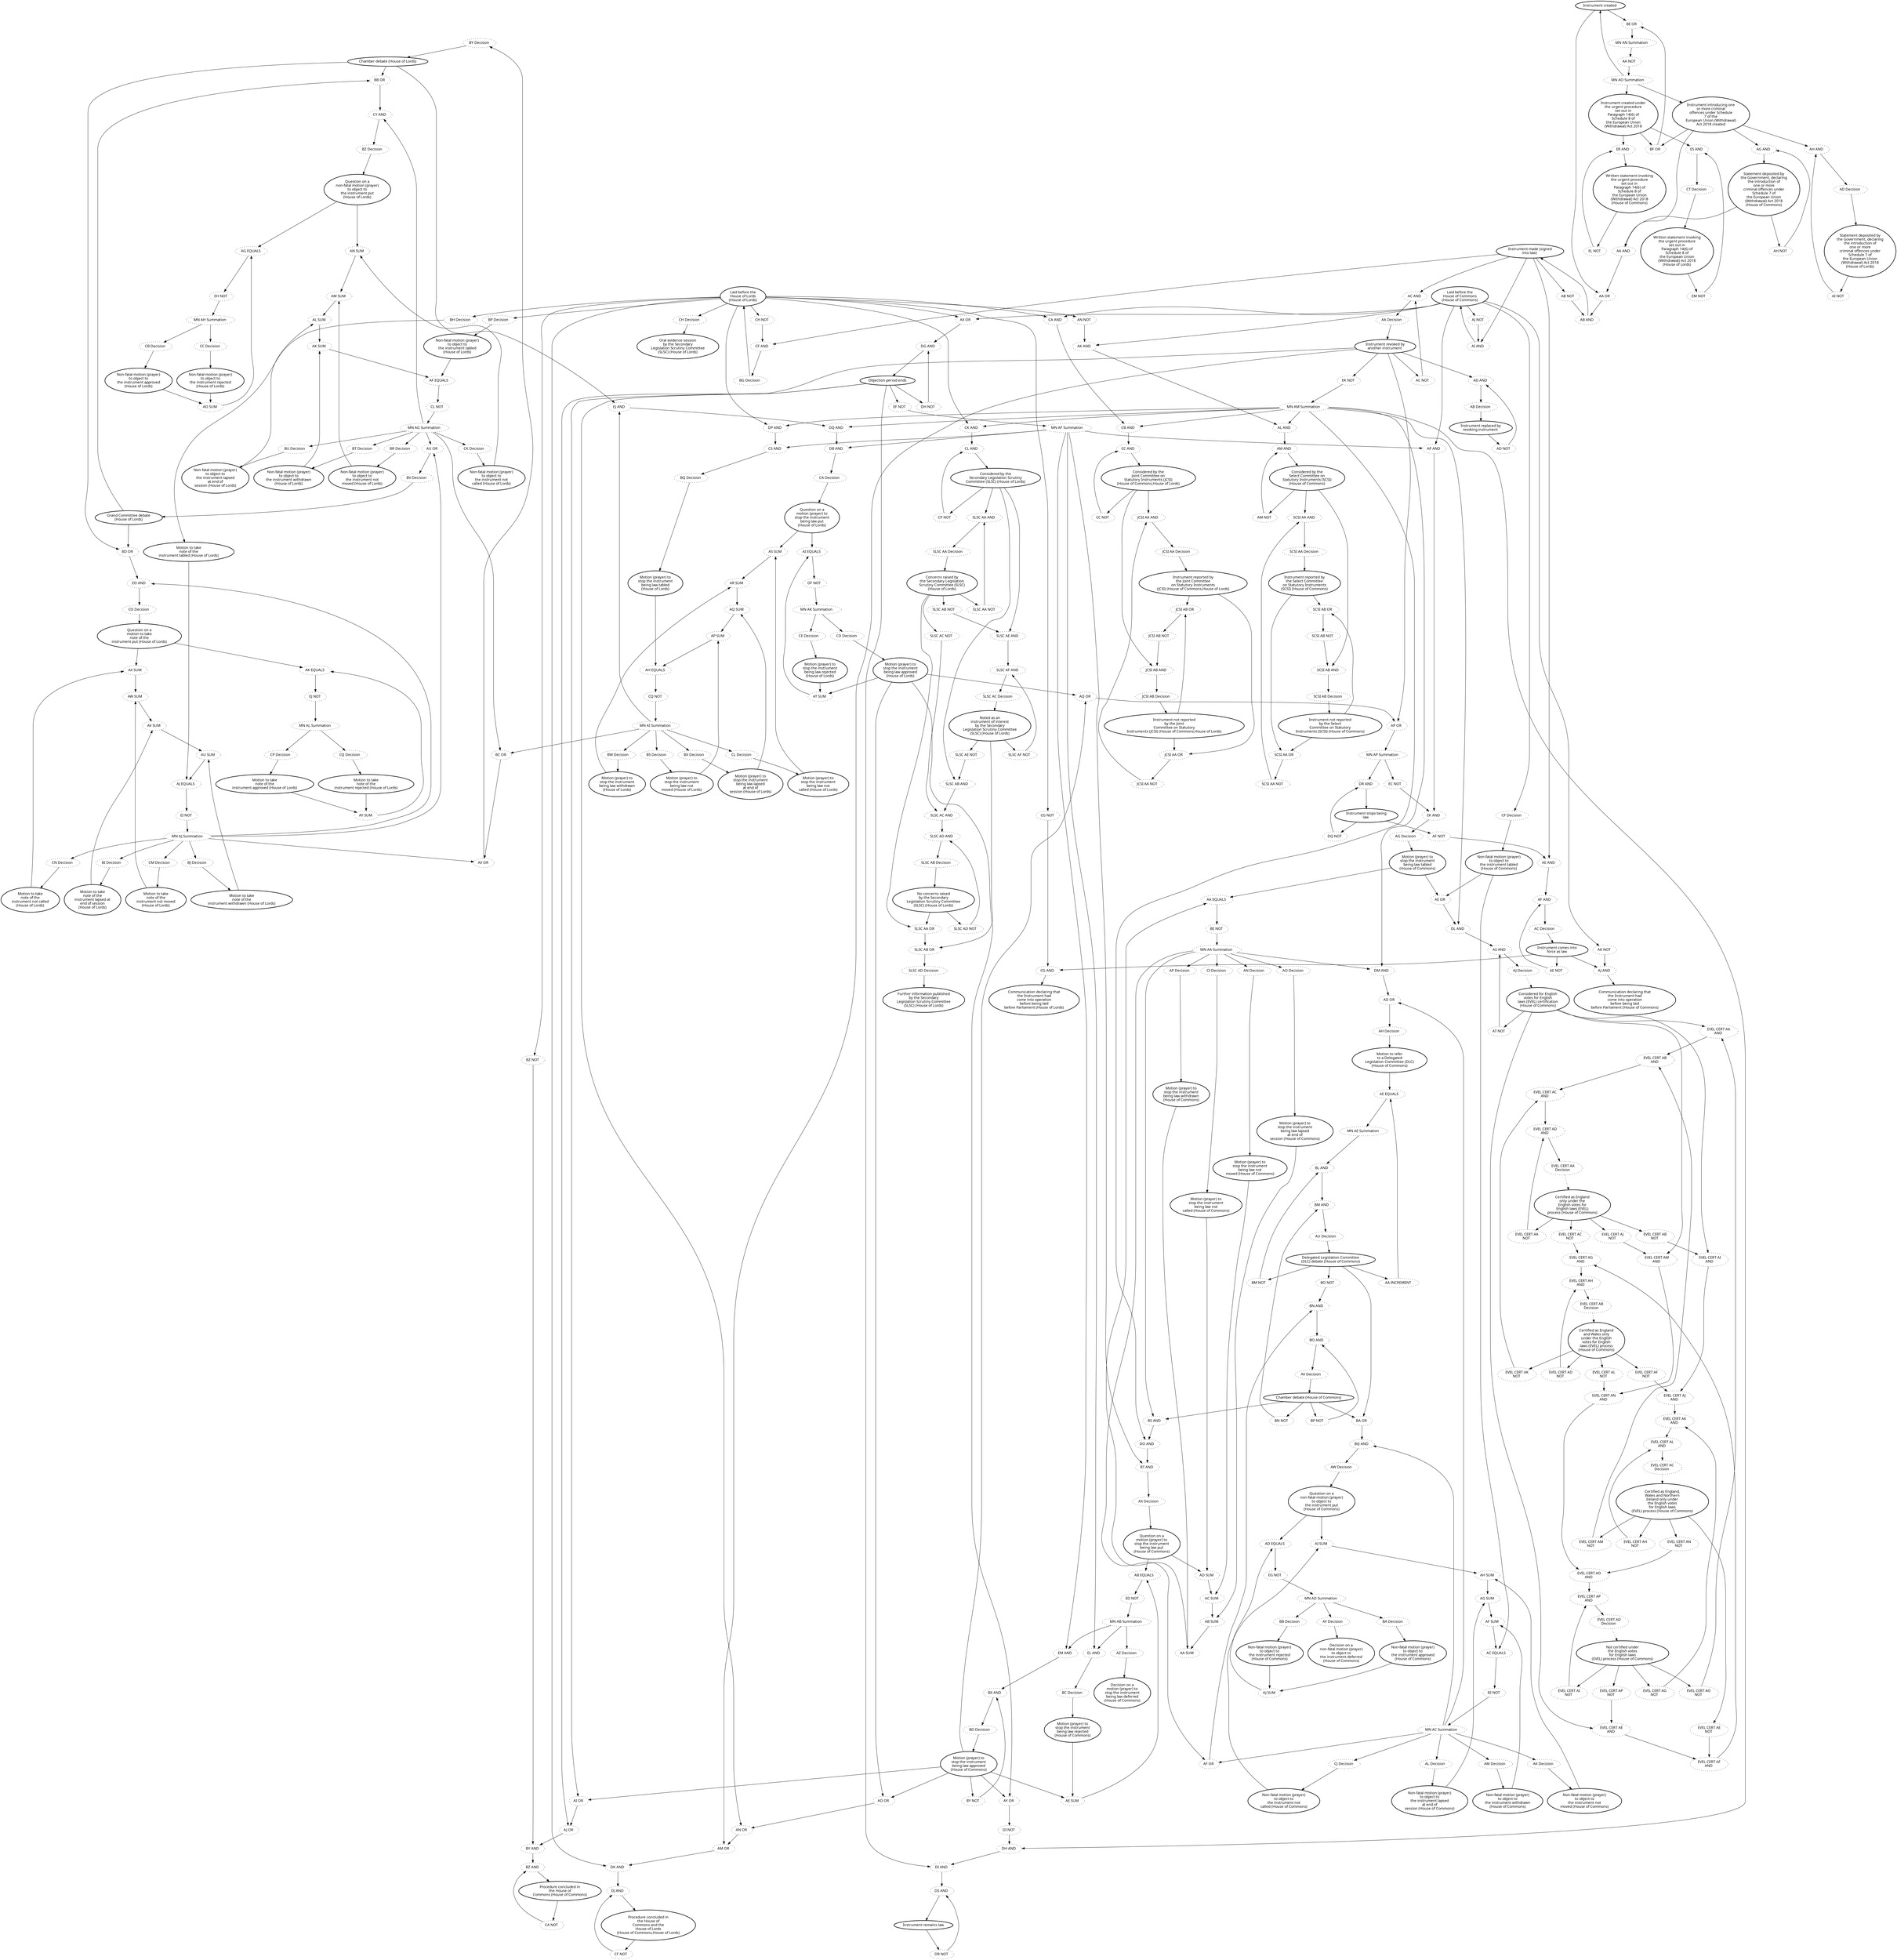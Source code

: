 digraph{graph[fontname="calibri"];node[fontname="calibri"];edge[fontname="calibri"];edge [style=solid, color=black];"531"->"2"[label=""];edge[style=solid, color=black];edge [style=solid, color=black];"307"->"4"[label=""];edge[style=solid, color=black];edge [style=solid, color=black];"522"->"5"[label=""];edge[style=solid, color=black];edge [style=solid, color=black];"321"->"6"[label=""];edge[style=solid, color=black];edge [style=solid, color=black];"535"->"7"[label=""];edge[style=solid, color=black];edge [style=solid, color=black];"368"->"8"[label=""];edge[style=solid, color=black];edge [style=solid, color=black];"294"->"9"[label=""];edge[style=solid, color=black];edge [style=solid, color=black];"323"->"10"[label=""];edge[style=solid, color=black];edge [style=solid, color=black];"513"->"12"[label=""];edge[style=solid, color=black];edge [style=solid, color=black];"536"->"13"[label=""];edge[style=solid, color=black];edge [style=solid, color=black];"1459"->"14"[label=""];edge[style=solid, color=black];edge [style=solid, color=black];"540"->"15"[label=""];edge[style=solid, color=black];edge [style=solid, color=black];"537"->"16"[label=""];edge[style=solid, color=black];edge [style=solid, color=black];"377"->"19"[label=""];edge[style=solid, color=black];edge [style=solid, color=black];"534"->"20"[label=""];edge[style=solid, color=black];edge [style=solid, color=black];"528"->"21"[label=""];edge[style=solid, color=black];edge [style=solid, color=black];"504"->"22"[label=""];edge[style=solid, color=black];edge [style=solid, color=black];"502"->"23"[label=""];edge[style=solid, color=black];edge [style=solid, color=black];"324"->"24"[label=""];edge[style=solid, color=black];edge [style=dotted, color=black];"490"->"34"[label=""];edge[style=solid, color=black];edge [style=solid, color=black];"510"->"35"[label=""];edge[style=solid, color=black];edge [style=solid, color=black];"509"->"37"[label=""];edge[style=solid, color=black];edge [style=solid, color=black];"501"->"38"[label=""];edge[style=solid, color=black];edge [style=solid, color=black];"526"->"41"[label=""];edge[style=solid, color=black];edge [style=solid, color=black];"573"->"44"[label=""];edge[style=solid, color=black];edge [style=solid, color=black];"523"->"47"[label=""];edge[style=solid, color=black];edge [style=solid, color=black];"532"->"48"[label=""];edge[style=solid, color=black];edge [style=solid, color=black];"533"->"52"[label=""];edge[style=solid, color=black];edge [style=solid, color=black];"544"->"57"[label=""];edge[style=solid, color=black];edge [style=solid, color=black];"398"->"64"[label=""];edge[style=solid, color=black];edge [style=dotted, color=black];"657"->"68"[label=""];edge[style=solid, color=black];edge [style=solid, color=black];"616"->"69"[label=""];edge[style=solid, color=black];edge [style=solid, color=black];"617"->"70"[label=""];edge[style=solid, color=black];edge [style=solid, color=black];"607"->"72"[label=""];edge[style=solid, color=black];edge [style=dotted, color=black];"658"->"74"[label=""];edge[style=solid, color=black];edge [style=dotted, color=black];"659"->"75"[label=""];edge[style=solid, color=black];edge [style=solid, color=black];"496"->"76"[label=""];edge[style=solid, color=black];edge [style=solid, color=black];"503"->"77"[label=""];edge[style=solid, color=black];edge [style=solid, color=black];"625"->"79"[label=""];edge[style=solid, color=black];edge [style=solid, color=black];"529"->"82"[label=""];edge[style=solid, color=black];edge [style=solid, color=black];"493"->"83"[label=""];edge[style=solid, color=black];edge [style=solid, color=black];"606"->"84"[label=""];edge[style=solid, color=black];edge [style=solid, color=black];"574"->"86"[label=""];edge[style=solid, color=black];edge [style=solid, color=black];"507"->"90"[label=""];edge[style=solid, color=black];edge [style=solid, color=black];"624"->"92"[label=""];edge[style=solid, color=black];edge [style=dotted, color=black];"660"->"94"[label=""];edge[style=solid, color=black];edge [style=solid, color=black];"508"->"95"[label=""];edge[style=solid, color=black];edge [style=solid, color=black];"365"->"110"[label=""];edge[style=solid, color=black];edge [style=solid, color=black];"401"->"111"[label=""];edge[style=solid, color=black];edge [style=solid, color=black];"608"->"143"[label=""];edge[style=solid, color=black];edge [style=solid, color=black];"506"->"166"[label=""];edge[style=solid, color=black];edge [style=solid, color=black];"491"->"183"[label=""];edge[style=solid, color=black];edge [style=solid, color=black];"524"->"185"[label=""];edge[style=solid, color=black];edge [style=solid, color=black];"494"->"186"[label=""];edge[style=solid, color=black];edge [style=solid, color=black];"525"->"187"[label=""];edge[style=solid, color=black];edge [style=solid, color=black];"514"->"194"[label=""];edge[style=solid, color=black];edge [style=solid, color=black];"516"->"195"[label=""];edge[style=solid, color=black];edge [style=solid, color=black];"310"->"200"[label=""];edge[style=solid, color=black];edge [style=solid, color=black];"372"->"201"[label=""];edge[style=solid, color=black];edge [style=solid, color=black];"492"->"204"[label=""];edge[style=solid, color=black];edge [style=solid, color=black];"515"->"207"[label=""];edge[style=solid, color=black];edge [style=solid, color=black];"527"->"208"[label=""];edge[style=solid, color=black];edge [style=solid, color=black];"505"->"209"[label=""];edge[style=solid, color=black];edge [style=solid, color=black];"495"->"211"[label=""];edge[style=solid, color=black];edge [style=solid, color=black];"530"->"212"[label=""];edge[style=solid, color=black];edge [style=solid, color=black];"609"->"224"[label=""];edge[style=solid, color=black];edge [style=solid, color=black];"281"->"230"[label=""];edge[style=solid, color=black];edge [style=solid, color=black];"293"->"231"[label=""];edge[style=solid, color=black];edge [style=solid, color=black];"1459"->"233"[label=""];edge[style=solid, color=black];edge [style=solid, color=black];"300"->"234"[label=""];edge[style=solid, color=black];edge [style=solid, color=black];"298"->"235"[label=""];edge[style=solid, color=black];edge [style=solid, color=black];"283"->"281"[label=""];edge[style=solid, color=black];edge [style=solid, color=black];"230"->"282"[label=""];edge[style=solid, color=black];edge [style=solid, color=black];"15"->"283"[label=""];edge[style=solid, color=black];edge [style=solid, color=black];"282"->"283"[label=""];edge[style=solid, color=black];edge [style=solid, color=black];"231"->"284"[label=""];edge[style=solid, color=black];edge [style=solid, color=black];"14"->"285"[label=""];edge[style=solid, color=black];edge [style=solid, color=black];"538"->"285"[label=""];edge[style=solid, color=black];edge [style=solid, color=black];"230"->"287"[label=""];edge[style=solid, color=black];edge [style=solid, color=black];"284"->"287"[label=""];edge[style=solid, color=black];edge [style=solid, color=black];"15"->"288"[label=""];edge[style=solid, color=black];edge [style=solid, color=black];"292"->"288"[label=""];edge[style=solid, color=black];edge [style=solid, color=black];"9"->"289"[label=""];edge[style=solid, color=black];edge [style=solid, color=black];"1093"->"291"[label=""];edge[style=solid, color=black];edge [style=solid, color=black];"568"->"291"[label=""];edge[style=solid, color=black];edge [style=solid, color=black];"44"->"292"[label=""];edge[style=solid, color=black];edge [style=solid, color=black];"287"->"293"[label=""];edge[style=solid, color=black];edge [style=solid, color=black];"296"->"294"[label=""];edge[style=solid, color=black];edge [style=solid, color=black];"57"->"295"[label=""];edge[style=solid, color=black];edge [style=solid, color=black];"6"->"295"[label=""];edge[style=solid, color=black];edge [style=solid, color=black];"289"->"296"[label=""];edge[style=solid, color=black];edge [style=solid, color=black];"288"->"296"[label=""];edge[style=solid, color=black];edge [style=solid, color=black];"305"->"298"[label=""];edge[style=solid, color=black];edge [style=solid, color=black];"1102"->"299"[label=""];edge[style=solid, color=black];edge [style=solid, color=black];"4"->"299"[label=""];edge[style=solid, color=black];edge [style=solid, color=black];"233"->"300"[label=""];edge[style=solid, color=black];edge [style=solid, color=black];"301"->"300"[label=""];edge[style=solid, color=black];edge [style=solid, color=black];"234"->"301"[label=""];edge[style=solid, color=black];edge [style=solid, color=black];"1093"->"302"[label=""];edge[style=solid, color=black];edge [style=solid, color=black];"1090"->"302"[label=""];edge[style=solid, color=black];edge [style=solid, color=black];"233"->"305"[label=""];edge[style=solid, color=black];edge [style=solid, color=black];"306"->"305"[label=""];edge[style=solid, color=black];edge [style=solid, color=black];"235"->"306"[label=""];edge[style=solid, color=black];edge [style=solid, color=black];"15"->"307"[label=""];edge[style=solid, color=black];edge [style=solid, color=black];"308"->"307"[label=""];edge[style=solid, color=black];edge [style=solid, color=black];"4"->"308"[label=""];edge[style=solid, color=black];edge [style=solid, color=black];"9"->"310"[label=""];edge[style=solid, color=black];edge [style=solid, color=black];"311"->"310"[label=""];edge[style=solid, color=black];edge [style=solid, color=black];"4"->"311"[label=""];edge[style=solid, color=black];edge [style=solid, color=black];"64"->"312"[label=""];edge[style=solid, color=black];edge [style=solid, color=black];"35"->"312"[label=""];edge[style=solid, color=black];edge [style=solid, color=black];"230"->"313"[label=""];edge[style=solid, color=black];edge [style=solid, color=black];"312"->"313"[label=""];edge[style=solid, color=black];edge [style=solid, color=black];"4"->"314"[label=""];edge[style=solid, color=black];edge [style=solid, color=black];"325"->"314"[label=""];edge[style=solid, color=black];edge [style=solid, color=black];"1168"->"315"[label=""];edge[style=solid, color=black];edge [style=solid, color=black];"314"->"315"[label=""];edge[style=solid, color=black];edge [style=solid, color=black];"10"->"319"[label=""];edge[style=solid, color=black];edge [style=solid, color=black];"1085"->"321"[label=""];edge[style=solid, color=black];edge [style=solid, color=black];"230"->"322"[label=""];edge[style=solid, color=black];edge [style=solid, color=black];"417"->"322"[label=""];edge[style=solid, color=black];edge [style=solid, color=black];"315"->"323"[label=""];edge[style=solid, color=black];edge [style=solid, color=black];"319"->"323"[label=""];edge[style=solid, color=black];edge [style=solid, color=black];"291"->"324"[label=""];edge[style=solid, color=black];edge [style=solid, color=black];"12"->"325"[label=""];edge[style=solid, color=black];edge [style=solid, color=black];"409"->"331"[label=""];edge[style=solid, color=black];edge [style=solid, color=black];"543"->"331"[label=""];edge[style=solid, color=black];edge [style=solid, color=black];"1101"->"351"[label=""];edge[style=solid, color=black];edge [style=solid, color=black];"440"->"351"[label=""];edge[style=solid, color=black];edge [style=solid, color=black];"351"->"352"[label=""];edge[style=solid, color=black];edge [style=solid, color=black];"441"->"352"[label=""];edge[style=solid, color=black];edge [style=solid, color=black];"302"->"353"[label=""];edge[style=solid, color=black];edge [style=solid, color=black];"442"->"353"[label=""];edge[style=solid, color=black];edge [style=solid, color=black];"353"->"354"[label=""];edge[style=solid, color=black];edge [style=solid, color=black];"443"->"354"[label=""];edge[style=solid, color=black];edge [style=solid, color=black];"1093"->"356"[label=""];edge[style=solid, color=black];edge [style=solid, color=black];"588"->"356"[label=""];edge[style=solid, color=black];edge [style=solid, color=black];"23"->"358"[label=""];edge[style=solid, color=black];edge [style=solid, color=black];"1090"->"358"[label=""];edge[style=solid, color=black];edge [style=solid, color=black];"1102"->"359"[label=""];edge[style=solid, color=black];edge [style=solid, color=black];"570"->"359"[label=""];edge[style=solid, color=black];edge [style=solid, color=black];"452"->"363"[label=""];edge[style=solid, color=black];edge [style=solid, color=black];"1097"->"363"[label=""];edge[style=solid, color=black];edge [style=solid, color=black];"313"->"364"[label=""];edge[style=solid, color=black];edge [style=solid, color=black];"453"->"364"[label=""];edge[style=solid, color=black];edge [style=solid, color=black];"364"->"365"[label=""];edge[style=solid, color=black];edge [style=solid, color=black];"454"->"365"[label=""];edge[style=solid, color=black];edge [style=solid, color=black];"4"->"366"[label=""];edge[style=solid, color=black];edge [style=solid, color=black];"12"->"366"[label=""];edge[style=solid, color=black];edge [style=solid, color=black];"1168"->"367"[label=""];edge[style=solid, color=black];edge [style=solid, color=black];"366"->"367"[label=""];edge[style=solid, color=black];edge [style=solid, color=black];"367"->"368"[label=""];edge[style=solid, color=black];edge [style=solid, color=black];"456"->"368"[label=""];edge[style=solid, color=black];edge [style=solid, color=black];"15"->"371"[label=""];edge[style=solid, color=black];edge [style=solid, color=black];"461"->"371"[label=""];edge[style=solid, color=black];edge [style=solid, color=black];"9"->"372"[label=""];edge[style=solid, color=black];edge [style=solid, color=black];"460"->"372"[label=""];edge[style=solid, color=black];edge [style=solid, color=black];"1168"->"376"[label=""];edge[style=solid, color=black];edge [style=solid, color=black];"12"->"376"[label=""];edge[style=solid, color=black];edge [style=solid, color=black];"376"->"377"[label=""];edge[style=solid, color=black];edge [style=solid, color=black];"469"->"377"[label=""];edge[style=solid, color=black];edge [style=solid, color=black];"1102"->"384"[label=""];edge[style=solid, color=black];edge [style=solid, color=black];"571"->"384"[label=""];edge[style=solid, color=black];edge [style=solid, color=black];"590"->"390"[label=""];edge[style=solid, color=black];edge [style=solid, color=black];"1103"->"390"[label=""];edge[style=solid, color=black];edge [style=solid, color=black];"572"->"393"[label=""];edge[style=solid, color=black];edge [style=solid, color=black];"1102"->"393"[label=""];edge[style=solid, color=black];edge [style=solid, color=black];"427"->"398"[label=""];edge[style=solid, color=black];edge [style=solid, color=black];"486"->"398"[label=""];edge[style=solid, color=black];edge [style=solid, color=black];"1168"->"399"[label=""];edge[style=solid, color=black];edge [style=solid, color=black];"487"->"399"[label=""];edge[style=solid, color=black];edge [style=solid, color=black];"64"->"400"[label=""];edge[style=solid, color=black];edge [style=solid, color=black];"399"->"400"[label=""];edge[style=solid, color=black];edge [style=solid, color=black];"402"->"401"[label=""];edge[style=solid, color=black];edge [style=solid, color=black];"459"->"401"[label=""];edge[style=solid, color=black];edge [style=solid, color=black];"322"->"402"[label=""];edge[style=solid, color=black];edge [style=solid, color=black];"12"->"402"[label=""];edge[style=solid, color=black];edge [style=solid, color=black];"34"->"409"[label=""];edge[style=solid, color=black];edge [style=solid, color=black];"64"->"417"[label=""];edge[style=solid, color=black];edge [style=solid, color=black];"418"->"417"[label=""];edge[style=solid, color=black];edge [style=solid, color=black];"35"->"418"[label=""];edge[style=solid, color=black];edge [style=solid, color=black];"13"->"418"[label=""];edge[style=solid, color=black];edge [style=solid, color=black];"230"->"419"[label=""];edge[style=solid, color=black];edge [style=solid, color=black];"420"->"419"[label=""];edge[style=solid, color=black];edge [style=solid, color=black];"13"->"420"[label=""];edge[style=solid, color=black];edge [style=solid, color=black];"35"->"420"[label=""];edge[style=solid, color=black];edge [style=solid, color=black];"1103"->"424"[label=""];edge[style=solid, color=black];edge [style=solid, color=black];"1109"->"424"[label=""];edge[style=solid, color=black];edge [style=solid, color=black];"678"->"425"[label=""];edge[style=solid, color=black];edge [style=solid, color=black];"1109"->"425"[label=""];edge[style=solid, color=black];edge [style=solid, color=black];"4"->"427"[label=""];edge[style=solid, color=black];edge [style=solid, color=black];"12"->"427"[label=""];edge[style=solid, color=black];edge [style=solid, color=black];"13"->"428"[label=""];edge[style=solid, color=black];edge [style=solid, color=black];"35"->"428"[label=""];edge[style=solid, color=black];edge [style=solid, color=black];"1044"->"432"[label=""];edge[style=solid, color=black];edge [style=solid, color=black];"38"->"440"[label=""];edge[style=solid, color=black];edge [style=solid, color=black];"23"->"441"[label=""];edge[style=solid, color=black];edge [style=solid, color=black];"38"->"442"[label=""];edge[style=solid, color=black];edge [style=solid, color=black];"23"->"443"[label=""];edge[style=solid, color=black];edge [style=solid, color=black];"35"->"452"[label=""];edge[style=solid, color=black];edge [style=solid, color=black];"12"->"453"[label=""];edge[style=solid, color=black];edge [style=solid, color=black];"110"->"454"[label=""];edge[style=solid, color=black];edge [style=solid, color=black];"8"->"456"[label=""];edge[style=solid, color=black];edge [style=solid, color=black];"111"->"459"[label=""];edge[style=solid, color=black];edge [style=solid, color=black];"12"->"460"[label=""];edge[style=solid, color=black];edge [style=solid, color=black];"12"->"461"[label=""];edge[style=solid, color=black];edge [style=solid, color=black];"1049"->"465"[label=""];edge[style=solid, color=black];edge [style=solid, color=black];"19"->"469"[label=""];edge[style=solid, color=black];edge [style=solid, color=black];"1051"->"470"[label=""];edge[style=solid, color=black];edge [style=solid, color=black];"1052"->"484"[label=""];edge[style=solid, color=black];edge [style=solid, color=black];"64"->"486"[label=""];edge[style=solid, color=black];edge [style=solid, color=black];"428"->"487"[label=""];edge[style=solid, color=black];edge [style=solid, color=black];"331"->"490"[label=""];edge[style=solid, color=black];edge [style=solid, color=black];"1093"->"491"[label=""];edge[style=solid, color=black];edge [style=solid, color=black];"1093"->"492"[label=""];edge[style=solid, color=black];edge [style=solid, color=black];"1093"->"493"[label=""];edge[style=solid, color=black];edge [style=solid, color=black];"1090"->"494"[label=""];edge[style=solid, color=black];edge [style=solid, color=black];"1090"->"495"[label=""];edge[style=solid, color=black];edge [style=solid, color=black];"1090"->"496"[label=""];edge[style=solid, color=black];edge [style=solid, color=black];"352"->"501"[label=""];edge[style=solid, color=black];edge [style=solid, color=black];"354"->"502"[label=""];edge[style=solid, color=black];edge [style=solid, color=black];"356"->"503"[label=""];edge[style=solid, color=black];edge [style=solid, color=black];"359"->"504"[label=""];edge[style=solid, color=black];edge [style=solid, color=black];"1099"->"505"[label=""];edge[style=solid, color=black];edge [style=solid, color=black];"1091"->"506"[label=""];edge[style=solid, color=black];edge [style=solid, color=black];"1099"->"507"[label=""];edge[style=solid, color=black];edge [style=solid, color=black];"1099"->"508"[label=""];edge[style=solid, color=black];edge [style=solid, color=black];"1096"->"509"[label=""];edge[style=solid, color=black];edge [style=solid, color=black];"363"->"510"[label=""];edge[style=solid, color=black];edge [style=solid, color=black];"371"->"513"[label=""];edge[style=solid, color=black];edge [style=solid, color=black];"12"->"514"[label=""];edge[style=solid, color=black];edge [style=solid, color=black];"1109"->"515"[label=""];edge[style=solid, color=black];edge [style=solid, color=black];"1109"->"516"[label=""];edge[style=solid, color=black];edge [style=solid, color=black];"12"->"522"[label=""];edge[style=solid, color=black];edge [style=solid, color=black];"384"->"523"[label=""];edge[style=solid, color=black];edge [style=solid, color=black];"1103"->"524"[label=""];edge[style=solid, color=black];edge [style=solid, color=black];"1107"->"525"[label=""];edge[style=solid, color=black];edge [style=solid, color=black];"1103"->"526"[label=""];edge[style=solid, color=black];edge [style=solid, color=black];"1103"->"527"[label=""];edge[style=solid, color=black];edge [style=solid, color=black];"424"->"528"[label=""];edge[style=solid, color=black];edge [style=solid, color=black];"1107"->"529"[label=""];edge[style=solid, color=black];edge [style=solid, color=black];"1107"->"530"[label=""];edge[style=solid, color=black];edge [style=solid, color=black];"425"->"531"[label=""];edge[style=solid, color=black];edge [style=solid, color=black];"390"->"532"[label=""];edge[style=solid, color=black];edge [style=solid, color=black];"393"->"533"[label=""];edge[style=solid, color=black];edge [style=solid, color=black];"1105"->"534"[label=""];edge[style=solid, color=black];edge [style=solid, color=black];"1105"->"535"[label=""];edge[style=solid, color=black];edge [style=solid, color=black];"1110"->"536"[label=""];edge[style=solid, color=black];edge [style=solid, color=black];"1110"->"537"[label=""];edge[style=solid, color=black];edge [style=solid, color=black];"234"->"538"[label=""];edge[style=solid, color=black];edge [style=solid, color=black];"233"->"538"[label=""];edge[style=solid, color=black];edge [style=solid, color=black];"15"->"539"[label=""];edge[style=solid, color=black];edge [style=solid, color=black];"539"->"540"[label=""];edge[style=solid, color=black];edge [style=solid, color=black];"285"->"540"[label=""];edge[style=solid, color=black];edge [style=solid, color=black];"1460"->"542"[label=""];edge[style=solid, color=black];edge [style=solid, color=black];"295"->"543"[label=""];edge[style=solid, color=black];edge [style=solid, color=black];"1168"->"543"[label=""];edge[style=solid, color=black];edge [style=solid, color=black];"4"->"544"[label=""];edge[style=solid, color=black];edge [style=solid, color=black];"44"->"557"[label=""];edge[style=solid, color=black];edge [style=solid, color=black];"86"->"558"[label=""];edge[style=solid, color=black];edge [style=solid, color=black];"1090"->"568"[label=""];edge[style=solid, color=black];edge [style=solid, color=black];"1168"->"568"[label=""];edge[style=solid, color=black];edge [style=solid, color=black];"358"->"570"[label=""];edge[style=solid, color=black];edge [style=solid, color=black];"1168"->"570"[label=""];edge[style=solid, color=black];edge [style=solid, color=black];"12"->"571"[label=""];edge[style=solid, color=black];edge [style=solid, color=black];"1168"->"571"[label=""];edge[style=solid, color=black];edge [style=solid, color=black];"1168"->"572"[label=""];edge[style=solid, color=black];edge [style=solid, color=black];"677"->"572"[label=""];edge[style=solid, color=black];edge [style=solid, color=black];"557"->"573"[label=""];edge[style=solid, color=black];edge [style=solid, color=black];"1878"->"573"[label=""];edge[style=solid, color=black];edge [style=solid, color=black];"400"->"574"[label=""];edge[style=solid, color=black];edge [style=solid, color=black];"558"->"574"[label=""];edge[style=solid, color=black];edge [style=solid, color=black];"38"->"588"[label=""];edge[style=solid, color=black];edge [style=solid, color=black];"23"->"588"[label=""];edge[style=solid, color=black];edge [style=solid, color=black];"21"->"590"[label=""];edge[style=solid, color=black];edge [style=solid, color=black];"2"->"590"[label=""];edge[style=solid, color=black];edge [style=solid, color=black];"19"->"592"[label=""];edge[style=solid, color=black];edge [style=solid, color=black];"600"->"592"[label=""];edge[style=solid, color=black];edge [style=solid, color=black];"19"->"593"[label=""];edge[style=solid, color=black];edge [style=solid, color=black];"604"->"593"[label=""];edge[style=solid, color=black];edge [style=solid, color=black];"593"->"594"[label=""];edge[style=solid, color=black];edge [style=solid, color=black];"602"->"594"[label=""];edge[style=solid, color=black];edge [style=solid, color=black];"594"->"595"[label=""];edge[style=solid, color=black];edge [style=solid, color=black];"603"->"595"[label=""];edge[style=solid, color=black];edge [style=solid, color=black];"601"->"596"[label=""];edge[style=solid, color=black];edge [style=solid, color=black];"19"->"596"[label=""];edge[style=solid, color=black];edge [style=solid, color=black];"596"->"597"[label=""];edge[style=solid, color=black];edge [style=solid, color=black];"605"->"597"[label=""];edge[style=solid, color=black];edge [style=solid, color=black];"84"->"598"[label=""];edge[style=solid, color=black];edge [style=solid, color=black];"72"->"598"[label=""];edge[style=solid, color=black];edge [style=solid, color=black];"598"->"599"[label=""];edge[style=solid, color=black];edge [style=solid, color=black];"143"->"599"[label=""];edge[style=solid, color=black];edge [style=solid, color=black];"84"->"600"[label=""];edge[style=solid, color=black];edge [style=solid, color=black];"84"->"601"[label=""];edge[style=solid, color=black];edge [style=solid, color=black];"84"->"602"[label=""];edge[style=solid, color=black];edge [style=solid, color=black];"72"->"603"[label=""];edge[style=solid, color=black];edge [style=solid, color=black];"143"->"604"[label=""];edge[style=solid, color=black];edge [style=solid, color=black];"143"->"605"[label=""];edge[style=solid, color=black];edge [style=solid, color=black];"592"->"606"[label=""];edge[style=solid, color=black];edge [style=solid, color=black];"595"->"607"[label=""];edge[style=solid, color=black];edge [style=solid, color=black];"597"->"608"[label=""];edge[style=solid, color=black];edge [style=solid, color=black];"599"->"609"[label=""];edge[style=solid, color=black];edge [style=solid, color=black];"10"->"610"[label=""];edge[style=solid, color=black];edge [style=solid, color=black];"614"->"610"[label=""];edge[style=solid, color=black];edge [style=solid, color=black];"10"->"611"[label=""];edge[style=solid, color=black];edge [style=solid, color=black];"615"->"611"[label=""];edge[style=solid, color=black];edge [style=solid, color=black];"69"->"612"[label=""];edge[style=solid, color=black];edge [style=solid, color=black];"70"->"612"[label=""];edge[style=solid, color=black];edge [style=solid, color=black];"69"->"613"[label=""];edge[style=solid, color=black];edge [style=solid, color=black];"70"->"613"[label=""];edge[style=solid, color=black];edge [style=solid, color=black];"612"->"614"[label=""];edge[style=solid, color=black];edge [style=solid, color=black];"613"->"615"[label=""];edge[style=solid, color=black];edge [style=solid, color=black];"610"->"616"[label=""];edge[style=solid, color=black];edge [style=solid, color=black];"611"->"617"[label=""];edge[style=solid, color=black];edge [style=solid, color=black];"8"->"618"[label=""];edge[style=solid, color=black];edge [style=solid, color=black];"622"->"618"[label=""];edge[style=solid, color=black];edge [style=solid, color=black];"8"->"619"[label=""];edge[style=solid, color=black];edge [style=solid, color=black];"623"->"619"[label=""];edge[style=solid, color=black];edge [style=solid, color=black];"92"->"620"[label=""];edge[style=solid, color=black];edge [style=solid, color=black];"79"->"620"[label=""];edge[style=solid, color=black];edge [style=solid, color=black];"92"->"621"[label=""];edge[style=solid, color=black];edge [style=solid, color=black];"79"->"621"[label=""];edge[style=solid, color=black];edge [style=solid, color=black];"620"->"622"[label=""];edge[style=solid, color=black];edge [style=solid, color=black];"621"->"623"[label=""];edge[style=solid, color=black];edge [style=solid, color=black];"618"->"624"[label=""];edge[style=solid, color=black];edge [style=solid, color=black];"619"->"625"[label=""];edge[style=solid, color=black];edge [style=solid, color=black];"34"->"626"[label=""];edge[style=solid, color=black];edge [style=solid, color=black];"656"->"626"[label=""];edge[style=solid, color=black];edge [style=solid, color=black];"626"->"627"[label=""];edge[style=solid, color=black];edge [style=solid, color=black];"654"->"627"[label=""];edge[style=solid, color=black];edge [style=solid, color=black];"627"->"628"[label=""];edge[style=solid, color=black];edge [style=solid, color=black];"652"->"628"[label=""];edge[style=solid, color=black];edge [style=solid, color=black];"628"->"629"[label=""];edge[style=solid, color=black];edge [style=solid, color=black];"642"->"629"[label=""];edge[style=solid, color=black];edge [style=solid, color=black];"34"->"630"[label=""];edge[style=solid, color=black];edge [style=solid, color=black];"661"->"630"[label=""];edge[style=solid, color=black];edge [style=solid, color=black];"630"->"631"[label=""];edge[style=solid, color=black];edge [style=solid, color=black];"646"->"631"[label=""];edge[style=solid, color=black];edge [style=solid, color=black];"644"->"632"[label=""];edge[style=solid, color=black];edge [style=solid, color=black];"631"->"632"[label=""];edge[style=solid, color=black];edge [style=solid, color=black];"632"->"633"[label=""];edge[style=solid, color=black];edge [style=solid, color=black];"645"->"633"[label=""];edge[style=solid, color=black];edge [style=solid, color=black];"643"->"634"[label=""];edge[style=solid, color=black];edge [style=solid, color=black];"34"->"634"[label=""];edge[style=solid, color=black];edge [style=solid, color=black];"647"->"635"[label=""];edge[style=solid, color=black];edge [style=solid, color=black];"634"->"635"[label=""];edge[style=solid, color=black];edge [style=solid, color=black];"635"->"636"[label=""];edge[style=solid, color=black];edge [style=solid, color=black];"648"->"636"[label=""];edge[style=solid, color=black];edge [style=solid, color=black];"636"->"637"[label=""];edge[style=solid, color=black];edge [style=solid, color=black];"649"->"637"[label=""];edge[style=solid, color=black];edge [style=solid, color=black];"34"->"638"[label=""];edge[style=solid, color=black];edge [style=solid, color=black];"651"->"638"[label=""];edge[style=solid, color=black];edge [style=solid, color=black];"638"->"639"[label=""];edge[style=solid, color=black];edge [style=solid, color=black];"653"->"639"[label=""];edge[style=solid, color=black];edge [style=solid, color=black];"639"->"640"[label=""];edge[style=solid, color=black];edge [style=solid, color=black];"655"->"640"[label=""];edge[style=solid, color=black];edge [style=solid, color=black];"640"->"641"[label=""];edge[style=solid, color=black];edge [style=solid, color=black];"650"->"641"[label=""];edge[style=solid, color=black];edge [style=solid, color=black];"68"->"642"[label=""];edge[style=solid, color=black];edge [style=solid, color=black];"68"->"643"[label=""];edge[style=solid, color=black];edge [style=solid, color=black];"68"->"644"[label=""];edge[style=solid, color=black];edge [style=solid, color=black];"74"->"645"[label=""];edge[style=solid, color=black];edge [style=solid, color=black];"75"->"646"[label=""];edge[style=solid, color=black];edge [style=solid, color=black];"74"->"647"[label=""];edge[style=solid, color=black];edge [style=solid, color=black];"94"->"648"[label=""];edge[style=solid, color=black];edge [style=solid, color=black];"75"->"649"[label=""];edge[style=solid, color=black];edge [style=solid, color=black];"94"->"650"[label=""];edge[style=solid, color=black];edge [style=solid, color=black];"68"->"651"[label=""];edge[style=solid, color=black];edge [style=solid, color=black];"74"->"652"[label=""];edge[style=solid, color=black];edge [style=solid, color=black];"74"->"653"[label=""];edge[style=solid, color=black];edge [style=solid, color=black];"75"->"654"[label=""];edge[style=solid, color=black];edge [style=solid, color=black];"75"->"655"[label=""];edge[style=solid, color=black];edge [style=solid, color=black];"94"->"656"[label=""];edge[style=solid, color=black];edge [style=solid, color=black];"629"->"657"[label=""];edge[style=solid, color=black];edge [style=solid, color=black];"633"->"658"[label=""];edge[style=solid, color=black];edge [style=solid, color=black];"637"->"659"[label=""];edge[style=solid, color=black];edge [style=solid, color=black];"641"->"660"[label=""];edge[style=solid, color=black];edge [style=solid, color=black];"94"->"661"[label=""];edge[style=solid, color=black];edge [style=solid, color=black];"2"->"677"[label=""];edge[style=solid, color=black];edge [style=solid, color=black];"1107"->"677"[label=""];edge[style=solid, color=black];edge [style=solid, color=black];"1103"->"678"[label=""];edge[style=solid, color=black];edge [style=solid, color=black];"1107"->"678"[label=""];edge[style=solid, color=black];edge [style=solid, color=black];"2"->"679"[label=""];edge[style=solid, color=black];edge [style=solid, color=black];"21"->"679"[label=""];edge[style=solid, color=black];edge [style=solid, color=black];"14"->"680"[label=""];edge[style=solid, color=black];edge [style=solid, color=black];"681"->"680"[label=""];edge[style=solid, color=black];edge [style=solid, color=black];"233"->"681"[label=""];edge[style=solid, color=black];edge [style=solid, color=black];"1282"->"681"[label=""];edge[style=solid, color=black];edge [style=solid, color=black];"980"->"979"[label=""];edge[style=solid, color=black];edge [style=solid, color=black];"12"->"980"[label=""];edge[style=solid, color=black];edge [style=solid, color=black];"38"->"1011"[label=""];edge[style=solid, color=black];edge [style=solid, color=black];"1014"->"1013"[label=""];edge[style=solid, color=black];edge [style=solid, color=black];"76"->"1013"[label=""];edge[style=solid, color=black];edge [style=solid, color=black];"1015"->"1014"[label=""];edge[style=solid, color=black];edge [style=solid, color=black];"211"->"1014"[label=""];edge[style=solid, color=black];edge [style=solid, color=black];"1016"->"1015"[label=""];edge[style=solid, color=black];edge [style=solid, color=black];"186"->"1015"[label=""];edge[style=solid, color=black];edge [style=solid, color=black];"1089"->"1016"[label=""];edge[style=solid, color=black];edge [style=solid, color=black];"22"->"1016"[label=""];edge[style=solid, color=black];edge [style=solid, color=black];"37"->"1017"[label=""];edge[style=solid, color=black];edge [style=solid, color=black];"35"->"1017"[label=""];edge[style=solid, color=black];edge [style=solid, color=black];"83"->"1018"[label=""];edge[style=solid, color=black];edge [style=solid, color=black];"1019"->"1018"[label=""];edge[style=solid, color=black];edge [style=solid, color=black];"204"->"1019"[label=""];edge[style=solid, color=black];edge [style=solid, color=black];"1020"->"1019"[label=""];edge[style=solid, color=black];edge [style=solid, color=black];"183"->"1020"[label=""];edge[style=solid, color=black];edge [style=solid, color=black];"1021"->"1020"[label=""];edge[style=solid, color=black];edge [style=solid, color=black];"1094"->"1021"[label=""];edge[style=solid, color=black];edge [style=solid, color=black];"77"->"1021"[label=""];edge[style=solid, color=black];edge [style=solid, color=black];"95"->"1022"[label=""];edge[style=solid, color=black];edge [style=solid, color=black];"90"->"1022"[label=""];edge[style=solid, color=black];edge [style=solid, color=black];"1024"->"1023"[label=""];edge[style=solid, color=black];edge [style=solid, color=black];"41"->"1023"[label=""];edge[style=solid, color=black];edge [style=solid, color=black];"1025"->"1024"[label=""];edge[style=solid, color=black];edge [style=solid, color=black];"208"->"1024"[label=""];edge[style=solid, color=black];edge [style=solid, color=black];"1026"->"1025"[label=""];edge[style=solid, color=black];edge [style=solid, color=black];"185"->"1025"[label=""];edge[style=solid, color=black];edge [style=solid, color=black];"1104"->"1026"[label=""];edge[style=solid, color=black];edge [style=solid, color=black];"48"->"1026"[label=""];edge[style=solid, color=black];edge [style=solid, color=black];"20"->"1027"[label=""];edge[style=solid, color=black];edge [style=solid, color=black];"7"->"1027"[label=""];edge[style=solid, color=black];edge [style=solid, color=black];"1029"->"1028"[label=""];edge[style=solid, color=black];edge [style=solid, color=black];"187"->"1028"[label=""];edge[style=solid, color=black];edge [style=solid, color=black];"1030"->"1029"[label=""];edge[style=solid, color=black];edge [style=solid, color=black];"212"->"1029"[label=""];edge[style=solid, color=black];edge [style=solid, color=black];"1031"->"1030"[label=""];edge[style=solid, color=black];edge [style=solid, color=black];"82"->"1030"[label=""];edge[style=solid, color=black];edge [style=solid, color=black];"1108"->"1031"[label=""];edge[style=solid, color=black];edge [style=solid, color=black];"52"->"1031"[label=""];edge[style=solid, color=black];edge [style=solid, color=black];"13"->"1032"[label=""];edge[style=solid, color=black];edge [style=solid, color=black];"16"->"1032"[label=""];edge[style=solid, color=black];edge [style=solid, color=black];"1034"->"1033"[label=""];edge[style=solid, color=black];edge [style=solid, color=black];"195"->"1033"[label=""];edge[style=solid, color=black];edge [style=solid, color=black];"1035"->"1034"[label=""];edge[style=solid, color=black];edge [style=solid, color=black];"207"->"1034"[label=""];edge[style=solid, color=black];edge [style=solid, color=black];"1036"->"1035"[label=""];edge[style=solid, color=black];edge [style=solid, color=black];"1112"->"1035"[label=""];edge[style=solid, color=black];edge [style=solid, color=black];"1113"->"1036"[label=""];edge[style=solid, color=black];edge [style=solid, color=black];"1115"->"1036"[label=""];edge[style=solid, color=black];edge [style=solid, color=black];"1118"->"1037"[label=""];edge[style=solid, color=black];edge [style=solid, color=black];"1119"->"1037"[label=""];edge[style=solid, color=black];edge [style=solid, color=black];"6"->"1044"[label=""];edge[style=solid, color=black];edge [style=solid, color=black];"1013"->"1044"[label=""];edge[style=solid, color=black];edge [style=solid, color=black];"22"->"1045"[label=""];edge[style=solid, color=black];edge [style=solid, color=black];"1017"->"1045"[label=""];edge[style=solid, color=black];edge [style=solid, color=black];"1018"->"1046"[label=""];edge[style=solid, color=black];edge [style=solid, color=black];"57"->"1046"[label=""];edge[style=solid, color=black];edge [style=solid, color=black];"77"->"1047"[label=""];edge[style=solid, color=black];edge [style=solid, color=black];"1022"->"1047"[label=""];edge[style=solid, color=black];edge [style=solid, color=black];"1011"->"1048"[label=""];edge[style=solid, color=black];edge [style=solid, color=black];"24"->"1048"[label=""];edge[style=solid, color=black];edge [style=solid, color=black];"5"->"1049"[label=""];edge[style=solid, color=black];edge [style=solid, color=black];"1023"->"1049"[label=""];edge[style=solid, color=black];edge [style=solid, color=black];"1027"->"1050"[label=""];edge[style=solid, color=black];edge [style=solid, color=black];"48"->"1050"[label=""];edge[style=solid, color=black];edge [style=solid, color=black];"47"->"1051"[label=""];edge[style=solid, color=black];edge [style=solid, color=black];"1028"->"1051"[label=""];edge[style=solid, color=black];edge [style=solid, color=black];"1032"->"1052"[label=""];edge[style=solid, color=black];edge [style=solid, color=black];"52"->"1052"[label=""];edge[style=solid, color=black];edge [style=solid, color=black];"194"->"1053"[label=""];edge[style=solid, color=black];edge [style=solid, color=black];"1033"->"1053"[label=""];edge[style=solid, color=black];edge [style=solid, color=black];"1115"->"1054"[label=""];edge[style=solid, color=black];edge [style=solid, color=black];"1037"->"1054"[label=""];edge[style=solid, color=black];edge [style=solid, color=black];"1093"->"1074"[label=""];edge[style=solid, color=black];edge [style=solid, color=black];"1103"->"1075"[label=""];edge[style=solid, color=black];edge [style=solid, color=black];"1090"->"1077"[label=""];edge[style=solid, color=black];edge [style=solid, color=black];"1107"->"1078"[label=""];edge[style=solid, color=black];edge [style=solid, color=black];"1109"->"1079"[label=""];edge[style=solid, color=black];edge [style=solid, color=black];"1109"->"1080"[label=""];edge[style=solid, color=black];edge [style=solid, color=black];"1114"->"1081"[label=""];edge[style=solid, color=black];edge [style=solid, color=black];"1116"->"1082"[label=""];edge[style=solid, color=black];edge [style=solid, color=black];"1116"->"1083"[label=""];edge[style=solid, color=black];edge [style=solid, color=black];"299"->"1085"[label=""];edge[style=solid, color=black];edge [style=solid, color=black];"1087"->"1085"[label=""];edge[style=solid, color=black];edge [style=solid, color=black];"1878"->"1087"[label=""];edge[style=solid, color=black];edge [style=solid, color=black];"1045"->"1088"[label=""];edge[style=solid, color=black];edge [style=solid, color=black];"1077"->"1089"[label=""];edge[style=solid, color=black];edge [style=solid, color=black];"432"->"1090"[label=""];edge[style=solid, color=black];edge [style=solid, color=black];"1088"->"1091"[label=""];edge[style=solid, color=black];edge [style=solid, color=black];"1046"->"1092"[label=""];edge[style=solid, color=black];edge [style=solid, color=black];"1092"->"1093"[label=""];edge[style=solid, color=black];edge [style=solid, color=black];"1074"->"1094"[label=""];edge[style=solid, color=black];edge [style=solid, color=black];"64"->"1095"[label=""];edge[style=solid, color=black];edge [style=solid, color=black];"1091"->"1096"[label=""];edge[style=solid, color=black];edge [style=solid, color=black];"1102"->"1096"[label=""];edge[style=solid, color=black];edge [style=solid, color=black];"1091"->"1097"[label=""];edge[style=solid, color=black];edge [style=solid, color=black];"1102"->"1097"[label=""];edge[style=solid, color=black];edge [style=solid, color=black];"1047"->"1098"[label=""];edge[style=solid, color=black];edge [style=solid, color=black];"1098"->"1099"[label=""];edge[style=solid, color=black];edge [style=solid, color=black];"1048"->"1101"[label=""];edge[style=solid, color=black];edge [style=solid, color=black];"1095"->"1102"[label=""];edge[style=solid, color=black];edge [style=solid, color=black];"465"->"1103"[label=""];edge[style=solid, color=black];edge [style=solid, color=black];"1075"->"1104"[label=""];edge[style=solid, color=black];edge [style=solid, color=black];"1106"->"1105"[label=""];edge[style=solid, color=black];edge [style=solid, color=black];"1050"->"1106"[label=""];edge[style=solid, color=black];edge [style=solid, color=black];"470"->"1107"[label=""];edge[style=solid, color=black];edge [style=solid, color=black];"1078"->"1108"[label=""];edge[style=solid, color=black];edge [style=solid, color=black];"1111"->"1109"[label=""];edge[style=solid, color=black];edge [style=solid, color=black];"484"->"1110"[label=""];edge[style=solid, color=black];edge [style=solid, color=black];"1053"->"1111"[label=""];edge[style=solid, color=black];edge [style=solid, color=black];"1079"->"1112"[label=""];edge[style=solid, color=black];edge [style=solid, color=black];"1080"->"1113"[label=""];edge[style=solid, color=black];edge [style=solid, color=black];"1109"->"1114"[label=""];edge[style=solid, color=black];edge [style=solid, color=black];"679"->"1114"[label=""];edge[style=solid, color=black];edge [style=solid, color=black];"1081"->"1115"[label=""];edge[style=solid, color=black];edge [style=solid, color=black];"1117"->"1116"[label=""];edge[style=solid, color=black];edge [style=solid, color=black];"1054"->"1117"[label=""];edge[style=solid, color=black];edge [style=solid, color=black];"1082"->"1118"[label=""];edge[style=solid, color=black];edge [style=solid, color=black];"1083"->"1119"[label=""];edge[style=solid, color=black];edge [style=solid, color=black];"1169"->"1168"[label=""];edge[style=solid, color=black];edge [style=solid, color=black];"230"->"1169"[label=""];edge[style=solid, color=black];edge [style=solid, color=black];"1452"->"1281"[label=""];edge[style=solid, color=black];edge [style=solid, color=black];"1459"->"1282"[label=""];edge[style=solid, color=black];edge [style=solid, color=black];"1281"->"1283"[label=""];edge[style=solid, color=black];edge [style=solid, color=black];"1499"->"1322"[label=""];edge[style=solid, color=black];edge [style=solid, color=black];"1283"->"1452"[label=""];edge[style=solid, color=black];edge [style=solid, color=black];"1282"->"1452"[label=""];edge[style=solid, color=black];edge [style=solid, color=black];"542"->"1459"[label=""];edge[style=solid, color=black];edge [style=solid, color=black];"680"->"1460"[label=""];edge[style=solid, color=black];edge [style=solid, color=black];"1322"->"1497"[label=""];edge[style=solid, color=black];edge [style=solid, color=black];"1497"->"1498"[label=""];edge[style=solid, color=black];edge [style=solid, color=black];"1282"->"1498"[label=""];edge[style=solid, color=black];edge [style=solid, color=black];"1498"->"1499"[label=""];edge[style=solid, color=black];edge [style=solid, color=black];"419"->"1878"[label=""];edge[style=solid, color=black];"531" [label="BY Decision ", style=dotted];"307" [label="AI AND ", style=dotted];"522" [label="BP Decision ", style=dotted];"321" [label="AG Decision ", style=dotted];"535" [label="CC Decision ", style=dotted];"368" [label="CC AND ", style=dotted];"294" [label="AC Decision ", style=dotted];"323" [label="AM AND ", style=dotted];"513" [label="BG Decision ", style=dotted];"536" [label="CD Decision ", style=dotted];"1459" [label="MN AO Summation ", style=dotted];"540" [label="AB AND ", style=dotted];"537" [label="CE Decision ", style=dotted];"377" [label="CL AND ", style=dotted];"534" [label="CB Decision ", style=dotted];"528" [label="BV Decision ", style=dotted];"504" [label="AX Decision ", style=dotted];"502" [label="AV Decision ", style=dotted];"324" [label="AH Decision ", style=dotted];"490" [label="AJ Decision ", style=dotted];"510" [label="BD Decision ", style=dotted];"509" [label="BC Decision ", style=dotted];"501" [label="AU Decision ", style=dotted];"526" [label="BT Decision ", style=dotted];"573" [label="DR AND ", style=dotted];"523" [label="BQ Decision ", style=dotted];"532" [label="BZ Decision ", style=dotted];"533" [label="CA Decision ", style=dotted];"544" [label="CF Decision ", style=dotted];"398" [label="DG AND ", style=dotted];"657" [label="EVEL CERT AA\nDecision ", style=dotted];"616" [label="SCSI AA Decision ", style=dotted];"617" [label="SCSI AB Decision ", style=dotted];"607" [label="SLSC AB Decision ", style=dotted];"658" [label="EVEL CERT AB\nDecision ", style=dotted];"659" [label="EVEL CERT AC\nDecision ", style=dotted];"496" [label="AP Decision ", style=dotted];"503" [label="AW Decision ", style=dotted];"625" [label="JCSI AB Decision ", style=dotted];"529" [label="BW Decision ", style=dotted];"493" [label="AM Decision ", style=dotted];"606" [label="SLSC AA Decision ", style=dotted];"574" [label="DS AND ", style=dotted];"507" [label="BA Decision ", style=dotted];"624" [label="JCSI AA Decision ", style=dotted];"660" [label="EVEL CERT AD\nDecision ", style=dotted];"508" [label="BB Decision ", style=dotted];"365" [label="BZ AND ", style=dotted];"401" [label="DJ AND ", style=dotted];"608" [label="SLSC AC Decision ", style=dotted];"506" [label="AZ Decision ", style=dotted];"491" [label="AK Decision ", style=dotted];"524" [label="BR Decision ", style=dotted];"494" [label="AN Decision ", style=dotted];"525" [label="BS Decision ", style=dotted];"514" [label="BH Decision ", style=dotted];"516" [label="BJ Decision ", style=dotted];"310" [label="AJ AND ", style=dotted];"372" [label="CG AND ", style=dotted];"492" [label="AL Decision ", style=dotted];"515" [label="BI Decision ", style=dotted];"527" [label="BU Decision ", style=dotted];"505" [label="AY Decision ", style=dotted];"495" [label="AO Decision ", style=dotted];"530" [label="BX Decision ", style=dotted];"609" [label="SLSC AD Decision ", style=dotted];"281" [label="AA Decision ", style=dotted];"293" [label="AB Decision ", style=dotted];"300" [label="AG AND ", style=dotted];"298" [label="AD Decision ", style=dotted];"283" [label="AC AND ", style=dotted];"230" [label="Instrument revoked by\nanother instrument ", style=bold];"15" [label="Instrument made (signed\ninto law) ", style=bold];"282" [label="AC NOT ", style=dotted];"231" [label="Instrument replaced by\nrevoking instrument ", style=bold];"14" [label="Instrument created ", style=bold];"538" [label="AA AND ", style=dotted];"284" [label="AD NOT ", style=dotted];"292" [label="AF NOT ", style=dotted];"9" [label="Instrument comes into\nforce as law\n", style=bold];"1093" [label="MN AC Summation ", style=dotted];"568" [label="DM AND ", style=dotted];"44" [label="Instrument stops being\nlaw ", style=bold];"287" [label="AD AND ", style=dotted];"296" [label="AF AND ", style=dotted];"57" [label="Non-fatal motion (prayer)\nto object to\nthe instrument tabled\n(House of Commons)", style=bold];"6" [label="Motion (prayer) to\nstop the instrument\nbeing law tabled\n(House of Commons)", style=bold];"289" [label="AE NOT ", style=dotted];"288" [label="AE AND ", style=dotted];"305" [label="AH AND ", style=dotted];"1102" [label="MN AF Summation ", style=dotted];"4" [label="Laid before the\nHouse of Commons\n(House of Commons)", style=bold];"233" [label="Instrument introducing one\nor more criminal\noffences under Schedule\n7 of the\nEuropean Union (Withdrawal)\nAct 2018 created\n", style=bold];"301" [label="AH NOT ", style=dotted];"234" [label="Statement deposited by\nthe Government, declaring\nthe introduction of\none or more\ncriminal offences under\nSchedule 7 of\nthe European Union\n(Withdrawal) Act 2018\n(House of Commons)", style=bold];"1090" [label="MN AA Summation ", style=dotted];"306" [label="AI NOT ", style=dotted];"235" [label="Statement deposited by\nthe Government, declaring\nthe introduction of\none or more\ncriminal offences under\nSchedule 7 of\nthe European Union\n(Withdrawal) Act 2018\n(House of Lords)", style=bold];"308" [label="AJ NOT ", style=dotted];"311" [label="AK NOT ", style=dotted];"64" [label="Objection period ends\n", style=bold];"35" [label="Motion (prayer) to\nstop the instrument\nbeing law approved\n(House of Commons)", style=bold];"312" [label="AI OR ", style=dotted];"325" [label="AN NOT ", style=dotted];"1168" [label="MN AM Summation ", style=dotted];"314" [label="AK AND ", style=dotted];"10" [label="Considered by the\nSelect Committee on\nStatutory Instruments (SCSI)\n(House of Commons)", style=bold];"1085" [label="EK AND ", style=dotted];"417" [label="AN OR ", style=dotted];"315" [label="AL AND ", style=dotted];"319" [label="AM NOT ", style=dotted];"291" [label="AD OR ", style=dotted];"12" [label="Laid before the\nHouse of Lords\n(House of Lords)", style=bold];"409" [label="AT NOT ", style=dotted];"543" [label="DL AND ", style=dotted];"1101" [label="MN AE Summation ", style=dotted];"440" [label="BM NOT ", style=dotted];"351" [label="BL AND ", style=dotted];"441" [label="BN NOT ", style=dotted];"302" [label="AF OR ", style=dotted];"442" [label="BO NOT ", style=dotted];"353" [label="BN AND ", style=dotted];"443" [label="BP NOT ", style=dotted];"588" [label="BA OR ", style=dotted];"23" [label="Chamber debate (House of Commons)", style=bold];"570" [label="DO AND ", style=dotted];"452" [label="BY NOT ", style=dotted];"1097" [label="EM AND ", style=dotted];"313" [label="AJ OR ", style=dotted];"453" [label="BZ NOT ", style=dotted];"364" [label="BY AND ", style=dotted];"454" [label="CA NOT ", style=dotted];"366" [label="CA AND ", style=dotted];"367" [label="CB AND ", style=dotted];"456" [label="CC NOT ", style=dotted];"461" [label="CH NOT ", style=dotted];"460" [label="CG NOT ", style=dotted];"376" [label="CK AND ", style=dotted];"469" [label="CP NOT ", style=dotted];"571" [label="DP AND ", style=dotted];"590" [label="BB OR ", style=dotted];"1103" [label="MN AG Summation ", style=dotted];"572" [label="DQ AND ", style=dotted];"427" [label="AX OR ", style=dotted];"486" [label="DH NOT ", style=dotted];"487" [label="DI NOT ", style=dotted];"399" [label="DH AND ", style=dotted];"402" [label="DK AND ", style=dotted];"459" [label="CF NOT ", style=dotted];"322" [label="AM OR ", style=dotted];"34" [label="Considered for English\nvotes for English\nlaws (EVEL) certification\n(House of Commons)", style=bold];"418" [label="AO OR ", style=dotted];"13" [label="Motion (prayer) to\nstop the instrument\nbeing law approved\n(House of Lords)", style=bold];"420" [label="AQ OR ", style=dotted];"1109" [label="MN AJ Summation ", style=dotted];"678" [label="BC OR ", style=dotted];"1044" [label="AA EQUALS ", style=dotted];"38" [label="Delegated Legislation Committee\n(DLC) debate (House of Commons)", style=bold];"110" [label="Procedure concluded in\nthe House of\nCommons (House of Commons)", style=bold];"8" [label="Considered by the\nJoint Committee on\nStatutory Instruments (JCSI)\n(House of Commons,House of Lords)", style=bold];"111" [label="Procedure concluded in\nthe House of\nCommons and the\nHouse of Lords\n(House of Commons,House of Lords)", style=bold];"1049" [label="AF EQUALS ", style=dotted];"19" [label="Considered by the\nSecondary Legislation Scrutiny\nCommittee (SLSC) (House of Lords)", style=bold];"1051" [label="AH EQUALS ", style=dotted];"1052" [label="AI EQUALS ", style=dotted];"428" [label="AY OR ", style=dotted];"331" [label="AS AND ", style=dotted];"352" [label="BM AND ", style=dotted];"354" [label="BO AND ", style=dotted];"356" [label="BQ AND ", style=dotted];"359" [label="BT AND ", style=dotted];"1099" [label="MN AD Summation ", style=dotted];"1091" [label="MN AB Summation ", style=dotted];"1096" [label="EL AND ", style=dotted];"363" [label="BX AND ", style=dotted];"371" [label="CF AND ", style=dotted];"384" [label="CS AND ", style=dotted];"1107" [label="MN AI Summation ", style=dotted];"424" [label="AU OR ", style=dotted];"425" [label="AV OR ", style=dotted];"390" [label="CY AND ", style=dotted];"393" [label="DB AND ", style=dotted];"1105" [label="MN AH Summation ", style=dotted];"1110" [label="MN AK Summation ", style=dotted];"539" [label="AB NOT ", style=dotted];"285" [label="AA OR ", style=dotted];"1460" [label="MN AN Summation ", style=dotted];"295" [label="AE OR ", style=dotted];"86" [label="Instrument remains law\n", style=bold];"358" [label="BS AND ", style=dotted];"677" [label="EJ AND ", style=dotted];"557" [label="DQ NOT ", style=dotted];"1878" [label="MN AP Summation ", style=dotted];"400" [label="DI AND ", style=dotted];"558" [label="DR NOT ", style=dotted];"21" [label="Grand Committee debate\n(House of Lords)", style=bold];"2" [label="Chamber debate (House of Lords)", style=bold];"600" [label="SLSC AA NOT ", style=dotted];"604" [label="SLSC AE NOT ", style=dotted];"593" [label="SLSC AB AND ", style=dotted];"602" [label="SLSC AC NOT ", style=dotted];"594" [label="SLSC AC AND ", style=dotted];"603" [label="SLSC AD NOT ", style=dotted];"601" [label="SLSC AB NOT ", style=dotted];"596" [label="SLSC AE AND ", style=dotted];"605" [label="SLSC AF NOT ", style=dotted];"84" [label="Concerns raised by\nthe Secondary Legislation\nScrutiny Committee (SLSC)\n(House of Lords)", style=bold];"72" [label="No concerns raised\nby the Secondary\nLegislation Scrutiny Committee\n(SLSC) (House of Lords)", style=bold];"598" [label="SLSC AA OR ", style=dotted];"143" [label="Noted as an\ninstrument of interest\nby the Secondary\nLegislation Scrutiny Committee\n(SLSC) (House of Lords)", style=bold];"592" [label="SLSC AA AND ", style=dotted];"595" [label="SLSC AD AND ", style=dotted];"597" [label="SLSC AF AND ", style=dotted];"599" [label="SLSC AB OR ", style=dotted];"614" [label="SCSI AA NOT ", style=dotted];"615" [label="SCSI AB NOT ", style=dotted];"69" [label="Instrument reported by\nthe Select Committee\non Statutory Instruments\n(SCSI) (House of Commons)", style=bold];"70" [label="Instrument not reported\nby the Select\nCommittee on Statutory\nInstruments (SCSI) (House of Commons)", style=bold];"612" [label="SCSI AA OR ", style=dotted];"613" [label="SCSI AB OR ", style=dotted];"610" [label="SCSI AA AND ", style=dotted];"611" [label="SCSI AB AND ", style=dotted];"622" [label="JCSI AA NOT ", style=dotted];"623" [label="JCSI AB NOT ", style=dotted];"92" [label="Instrument reported by\nthe Joint Committee\non Statutory Instruments\n(JCSI) (House of Commons,House of Lords)", style=bold];"79" [label="Instrument not reported\nby the Joint\nCommittee on Statutory\nInstruments (JCSI) (House of Commons,House of Lords)", style=bold];"620" [label="JCSI AA OR ", style=dotted];"621" [label="JCSI AB OR ", style=dotted];"618" [label="JCSI AA AND ", style=dotted];"619" [label="JCSI AB AND ", style=dotted];"656" [label="EVEL CERT AO\nNOT ", style=dotted];"626" [label="EVEL CERT AA\nAND ", style=dotted];"654" [label="EVEL CERT AM\nNOT ", style=dotted];"627" [label="EVEL CERT AB\nAND ", style=dotted];"652" [label="EVEL CERT AK\nNOT ", style=dotted];"628" [label="EVEL CERT AC\nAND ", style=dotted];"642" [label="EVEL CERT AA\nNOT ", style=dotted];"661" [label="EVEL CERT AP\nNOT ", style=dotted];"630" [label="EVEL CERT AE\nAND ", style=dotted];"646" [label="EVEL CERT AE\nNOT ", style=dotted];"644" [label="EVEL CERT AC\nNOT ", style=dotted];"631" [label="EVEL CERT AF\nAND ", style=dotted];"632" [label="EVEL CERT AG\nAND ", style=dotted];"645" [label="EVEL CERT AD\nNOT ", style=dotted];"643" [label="EVEL CERT AB\nNOT ", style=dotted];"647" [label="EVEL CERT AF\nNOT ", style=dotted];"634" [label="EVEL CERT AI\nAND ", style=dotted];"635" [label="EVEL CERT AJ\nAND ", style=dotted];"648" [label="EVEL CERT AG\nNOT ", style=dotted];"636" [label="EVEL CERT AK\nAND ", style=dotted];"649" [label="EVEL CERT AH\nNOT ", style=dotted];"651" [label="EVEL CERT AJ\nNOT ", style=dotted];"638" [label="EVEL CERT AM\nAND ", style=dotted];"653" [label="EVEL CERT AL\nNOT ", style=dotted];"639" [label="EVEL CERT AN\nAND ", style=dotted];"655" [label="EVEL CERT AN\nNOT ", style=dotted];"640" [label="EVEL CERT AO\nAND ", style=dotted];"650" [label="EVEL CERT AI\nNOT ", style=dotted];"68" [label="Certified as England\nonly under the\nEnglish votes for\nEnglish laws (EVEL)\nprocess (House of Commons)", style=bold];"74" [label="Certified as England\nand Wales only\nunder the English\nvotes for English\nlaws (EVEL) process\n(House of Commons)", style=bold];"75" [label="Certified as England,\nWales and Northern\nIreland only under\nthe English votes\nfor English laws\n(EVEL) process (House of Commons)", style=bold];"94" [label="Not certified under\nthe English votes\nfor English laws\n(EVEL) process (House of Commons)", style=bold];"629" [label="EVEL CERT AD\nAND ", style=dotted];"633" [label="EVEL CERT AH\nAND ", style=dotted];"637" [label="EVEL CERT AL\nAND ", style=dotted];"641" [label="EVEL CERT AP\nAND ", style=dotted];"681" [label="BF OR ", style=dotted];"1282" [label="Instrument created under\nthe urgent procedure\nset out in\nParagraph 14(6) of\nSchedule 8 of\nthe European Union\n(Withdrawal) Act 2018\n", style=bold];"980" [label="CH Decision ", style=dotted];"1014" [label="AB SUM ", style=dotted];"76" [label="Motion (prayer) to\nstop the instrument\nbeing law withdrawn\n(House of Commons)", style=bold];"1015" [label="AC SUM ", style=dotted];"211" [label="Motion (prayer) to\nstop the instrument\nbeing law lapsed\nat end of\nsession (House of Commons)", style=bold];"1016" [label="AD SUM ", style=dotted];"186" [label="Motion (prayer) to\nstop the instrument\nbeing law not\nmoved (House of Commons)", style=bold];"1089" [label="Motion (prayer) to\nstop the instrument\nbeing law not\ncalled (House of Commons)", style=bold];"22" [label="Question on a\nmotion (prayer) to\nstop the instrument\nbeing law put\n(House of Commons)", style=bold];"37" [label="Motion (prayer) to\nstop the instrument\nbeing law rejected\n(House of Commons)", style=bold];"83" [label="Non-fatal motion (prayer)\nto object to\nthe instrument withdrawn\n(House of Commons)", style=bold];"1019" [label="AG SUM ", style=dotted];"204" [label="Non-fatal motion (prayer)\nto object to\nthe instrument lapsed\nat end of\nsession (House of Commons)", style=bold];"1020" [label="AH SUM ", style=dotted];"183" [label="Non-fatal motion (prayer)\nto object to\nthe instrument not\nmoved (House of Commons)", style=bold];"1021" [label="AI SUM ", style=dotted];"1094" [label="Non-fatal motion (prayer)\nto object to\nthe instrument not\ncalled (House of Commons)", style=bold];"77" [label="Question on a\nnon-fatal motion (prayer)\nto object to\nthe instrument put\n(House of Commons)", style=bold];"95" [label="Non-fatal motion (prayer)\nto object to\nthe instrument rejected\n(House of Commons)", style=bold];"90" [label="Non-fatal motion (prayer)\nto object to\nthe instrument approved\n(House of Commons)", style=bold];"1024" [label="AL SUM ", style=dotted];"41" [label="Non-fatal motion (prayer)\nto object to\nthe instrument withdrawn\n(House of Lords)", style=bold];"1025" [label="AM SUM ", style=dotted];"208" [label="Non-fatal motion (prayer)\nto object to\nthe instrument lapsed\nat end of\nsession (House of Lords)", style=bold];"1026" [label="AN SUM ", style=dotted];"185" [label="Non-fatal motion (prayer)\nto object to\nthe instrument not\nmoved (House of Lords)", style=bold];"1104" [label="Non-fatal motion (prayer)\nto object to\nthe instrument not\ncalled (House of Lords)", style=bold];"48" [label="Question on a\nnon-fatal motion (prayer)\nto object to\nthe instrument put\n(House of Lords)", style=bold];"20" [label="Non-fatal motion (prayer)\nto object to\nthe instrument approved\n(House of Lords)", style=bold];"7" [label="Non-fatal motion (prayer)\nto object to\nthe instrument rejected\n(House of Lords)", style=bold];"1029" [label="AQ SUM ", style=dotted];"187" [label="Motion (prayer) to\nstop the instrument\nbeing law not\nmoved (House of Lords)", style=bold];"1030" [label="AR SUM ", style=dotted];"212" [label="Motion (prayer) to\nstop the instrument\nbeing law lapsed\nat end of\nsession (House of Lords)", style=bold];"1031" [label="AS SUM ", style=dotted];"82" [label="Motion (prayer) to\nstop the instrument\nbeing law withdrawn\n(House of Lords)", style=bold];"1108" [label="Motion (prayer) to\nstop the instrument\nbeing law not\ncalled (House of Lords)", style=bold];"52" [label="Question on a\nmotion (prayer) to\nstop the instrument\nbeing law put\n(House of Lords)", style=bold];"16" [label="Motion (prayer) to\nstop the instrument\nbeing law rejected\n(House of Lords)", style=bold];"1034" [label="AV SUM ", style=dotted];"195" [label="Motion to take\nnote of the\ninstrument withdrawn (House of Lords)", style=bold];"1035" [label="AW SUM ", style=dotted];"207" [label="Motion to take\nnote of the\ninstrument lapsed at\nend of session\n(House of Lords)", style=bold];"1036" [label="AX SUM ", style=dotted];"1112" [label="Motion to take\nnote of the\ninstrument not moved\n(House of Lords)", style=bold];"1113" [label="Motion to take\nnote of the\ninstrument not called\n(House of Lords)", style=bold];"1115" [label="Question on a\nmotion to take\nnote of the\ninstrument put (House of Lords)", style=bold];"1118" [label="Motion to take\nnote of the\ninstrument approved (House of Lords)", style=bold];"1119" [label="Motion to take\nnote of the\ninstrument rejected (House of Lords)", style=bold];"1013" [label="AA SUM ", style=dotted];"1017" [label="AE SUM ", style=dotted];"1018" [label="AF SUM ", style=dotted];"1022" [label="AJ SUM ", style=dotted];"1011" [label="AA INCREMENT ", style=dotted];"24" [label="Motion to refer\nto a Delegated\nLegislation Committee (DLC)\n(House of Commons)", style=bold];"5" [label="Non-fatal motion (prayer)\nto object to\nthe instrument tabled\n(House of Lords)", style=bold];"1023" [label="AK SUM ", style=dotted];"1027" [label="AO SUM ", style=dotted];"47" [label="Motion (prayer) to\nstop the instrument\nbeing law tabled\n(House of Lords)", style=bold];"1028" [label="AP SUM ", style=dotted];"1032" [label="AT SUM ", style=dotted];"194" [label="Motion to take\nnote of the\ninstrument tabled (House of Lords)", style=bold];"1033" [label="AU SUM ", style=dotted];"1037" [label="AY SUM ", style=dotted];"1114" [label="EO AND ", style=dotted];"1116" [label="MN AL Summation ", style=dotted];"299" [label="AP AND ", style=dotted];"1087" [label="EC NOT ", style=dotted];"1045" [label="AB EQUALS ", style=dotted];"1077" [label="CI Decision ", style=dotted];"432" [label="BE NOT ", style=dotted];"1088" [label="ED NOT ", style=dotted];"1046" [label="AC EQUALS ", style=dotted];"1092" [label="EE NOT ", style=dotted];"1074" [label="CJ Decision ", style=dotted];"1047" [label="AD EQUALS ", style=dotted];"1098" [label="EG NOT ", style=dotted];"1048" [label="AE EQUALS ", style=dotted];"1095" [label="EF NOT ", style=dotted];"465" [label="CL NOT ", style=dotted];"1075" [label="CK Decision ", style=dotted];"1106" [label="EH NOT ", style=dotted];"1050" [label="AG EQUALS ", style=dotted];"470" [label="CQ NOT ", style=dotted];"1078" [label="CL Decision ", style=dotted];"1111" [label="EI NOT ", style=dotted];"484" [label="DF NOT ", style=dotted];"1053" [label="AJ EQUALS ", style=dotted];"1079" [label="CM Decision ", style=dotted];"1080" [label="CN Decision ", style=dotted];"679" [label="BD OR ", style=dotted];"1081" [label="CO Decision ", style=dotted];"1117" [label="EJ NOT ", style=dotted];"1054" [label="AK EQUALS ", style=dotted];"1082" [label="CP Decision ", style=dotted];"1083" [label="CQ Decision ", style=dotted];"1169" [label="EK NOT ", style=dotted];"1452" [label="ER AND ", style=dotted];"1281" [label="Written statement invoking\nthe urgent procedure\nset out in\nParagraph 14(6) of\nSchedule 8 of\nthe European Union\n(Withdrawal) Act 2018\n(House of Commons)", style=bold];"1499" [label="CT Decision ", style=dotted];"1283" [label="EL NOT ", style=dotted];"542" [label="AA NOT ", style=dotted];"680" [label="BE OR ", style=dotted];"1322" [label="Written statement invoking\nthe urgent procedure\nset out in\nParagraph 14(6) of\nSchedule 8 of\nthe European Union\n(Withdrawal) Act 2018\n(House of Lords)", style=bold];"1497" [label="EM NOT ", style=dotted];"1498" [label="ES AND ", style=dotted];"419" [label="AP OR ", style=dotted];"166" [label="Decision on a\nmotion (prayer) to\nstop the instrument\nbeing law deferred\n(House of Commons)", style=bold];"200" [label="Communication declaring that\nthe Instrument had\ncome into operation\nbefore being laid\nbefore Parliament (House of Commons)", style=bold];"201" [label="Communication declaring that\nthe Instrument had\ncome into operation\nbefore being laid\nbefore Parliament (House of Lords)", style=bold];"209" [label="Decision on a\nnon-fatal motion (prayer)\nto object to\nthe instrument deferred\n(House of Commons)", style=bold];"224" [label="Further information published\nby the Secondary\nLegislation Scrutiny Committee\n(SLSC) (House of Lords)", style=bold];"979" [label="Oral evidence session\nby the Secondary\nLegislation Scrutiny Committee\n(SLSC) (House of Lords)", style=bold];}